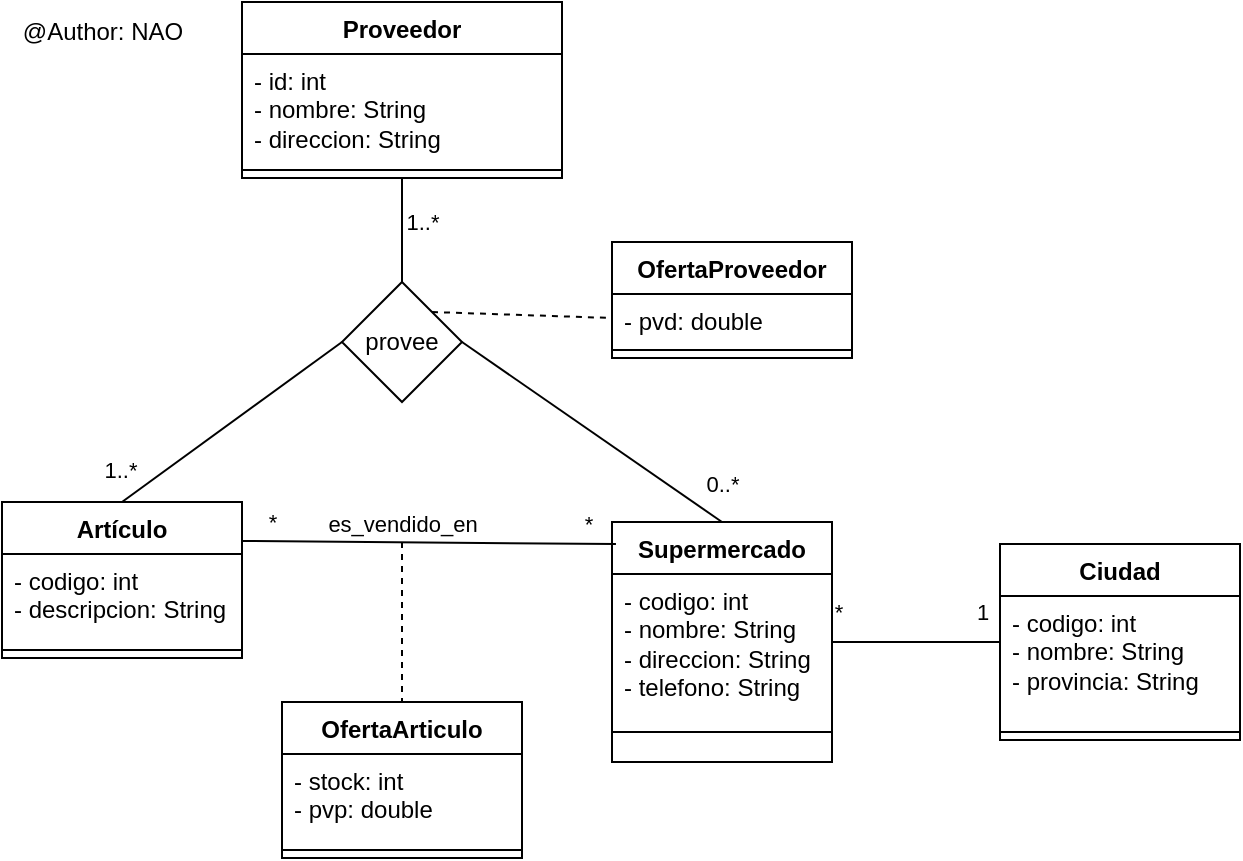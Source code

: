 <mxfile version="27.0.6">
  <diagram name="Página-1" id="sTvYPkkbEPrJm4EqZKvr">
    <mxGraphModel dx="648" dy="776" grid="1" gridSize="10" guides="1" tooltips="1" connect="1" arrows="1" fold="1" page="1" pageScale="1" pageWidth="827" pageHeight="1169" math="0" shadow="0">
      <root>
        <mxCell id="0" />
        <mxCell id="1" parent="0" />
        <mxCell id="MkUINMx3opitx7OpdYWy-1" value="Supermercado" style="swimlane;fontStyle=1;align=center;verticalAlign=top;childLayout=stackLayout;horizontal=1;startSize=26;horizontalStack=0;resizeParent=1;resizeParentMax=0;resizeLast=0;collapsible=1;marginBottom=0;whiteSpace=wrap;html=1;" parent="1" vertex="1">
          <mxGeometry x="485" y="370" width="110" height="120" as="geometry">
            <mxRectangle x="110" y="190" width="120" height="30" as="alternateBounds" />
          </mxGeometry>
        </mxCell>
        <mxCell id="MkUINMx3opitx7OpdYWy-2" value="- codigo: int&lt;div&gt;- nombre: String&lt;/div&gt;&lt;div&gt;- direccion: String&lt;/div&gt;&lt;div&gt;- telefono: String&lt;/div&gt;" style="text;strokeColor=none;fillColor=none;align=left;verticalAlign=top;spacingLeft=4;spacingRight=4;overflow=hidden;rotatable=0;points=[[0,0.5],[1,0.5]];portConstraint=eastwest;whiteSpace=wrap;html=1;" parent="MkUINMx3opitx7OpdYWy-1" vertex="1">
          <mxGeometry y="26" width="110" height="64" as="geometry" />
        </mxCell>
        <mxCell id="MkUINMx3opitx7OpdYWy-3" value="" style="line;strokeWidth=1;fillColor=none;align=left;verticalAlign=middle;spacingTop=-1;spacingLeft=3;spacingRight=3;rotatable=0;labelPosition=right;points=[];portConstraint=eastwest;strokeColor=inherit;" parent="MkUINMx3opitx7OpdYWy-1" vertex="1">
          <mxGeometry y="90" width="110" height="30" as="geometry" />
        </mxCell>
        <mxCell id="MkUINMx3opitx7OpdYWy-5" value="Ciudad" style="swimlane;fontStyle=1;align=center;verticalAlign=top;childLayout=stackLayout;horizontal=1;startSize=26;horizontalStack=0;resizeParent=1;resizeParentMax=0;resizeLast=0;collapsible=1;marginBottom=0;whiteSpace=wrap;html=1;" parent="1" vertex="1">
          <mxGeometry x="679" y="381" width="120" height="98" as="geometry">
            <mxRectangle x="400" y="190" width="80" height="30" as="alternateBounds" />
          </mxGeometry>
        </mxCell>
        <mxCell id="MkUINMx3opitx7OpdYWy-6" value="- codigo: int&lt;div&gt;- nombre: String&lt;/div&gt;&lt;div&gt;- provincia: String&lt;/div&gt;" style="text;strokeColor=none;fillColor=none;align=left;verticalAlign=top;spacingLeft=4;spacingRight=4;overflow=hidden;rotatable=0;points=[[0,0.5],[1,0.5]];portConstraint=eastwest;whiteSpace=wrap;html=1;" parent="MkUINMx3opitx7OpdYWy-5" vertex="1">
          <mxGeometry y="26" width="120" height="64" as="geometry" />
        </mxCell>
        <mxCell id="MkUINMx3opitx7OpdYWy-7" value="" style="line;strokeWidth=1;fillColor=none;align=left;verticalAlign=middle;spacingTop=-1;spacingLeft=3;spacingRight=3;rotatable=0;labelPosition=right;points=[];portConstraint=eastwest;strokeColor=inherit;" parent="MkUINMx3opitx7OpdYWy-5" vertex="1">
          <mxGeometry y="90" width="120" height="8" as="geometry" />
        </mxCell>
        <mxCell id="MkUINMx3opitx7OpdYWy-9" value="" style="endArrow=none;startArrow=none;endFill=1;startFill=0;html=1;rounded=0;exitX=1;exitY=0.5;exitDx=0;exitDy=0;entryX=0;entryY=0.5;entryDx=0;entryDy=0;" parent="1" source="MkUINMx3opitx7OpdYWy-1" target="MkUINMx3opitx7OpdYWy-5" edge="1">
          <mxGeometry width="160" relative="1" as="geometry">
            <mxPoint x="710" y="580" as="sourcePoint" />
            <mxPoint x="870" y="580" as="targetPoint" />
          </mxGeometry>
        </mxCell>
        <mxCell id="MkUINMx3opitx7OpdYWy-10" value="1" style="edgeLabel;html=1;align=center;verticalAlign=middle;resizable=0;points=[];" parent="MkUINMx3opitx7OpdYWy-9" vertex="1" connectable="0">
          <mxGeometry x="0.776" y="1" relative="1" as="geometry">
            <mxPoint y="-14" as="offset" />
          </mxGeometry>
        </mxCell>
        <mxCell id="MkUINMx3opitx7OpdYWy-12" value="*" style="edgeLabel;html=1;align=center;verticalAlign=middle;resizable=0;points=[];" parent="MkUINMx3opitx7OpdYWy-9" vertex="1" connectable="0">
          <mxGeometry x="-0.835" y="-2" relative="1" as="geometry">
            <mxPoint x="-4" y="-17" as="offset" />
          </mxGeometry>
        </mxCell>
        <mxCell id="MkUINMx3opitx7OpdYWy-14" value="@Author: NAO" style="text;html=1;align=center;verticalAlign=middle;resizable=0;points=[];autosize=1;strokeColor=none;fillColor=none;" parent="1" vertex="1">
          <mxGeometry x="180" y="110" width="100" height="30" as="geometry" />
        </mxCell>
        <mxCell id="MkUINMx3opitx7OpdYWy-15" value="Artículo" style="swimlane;fontStyle=1;align=center;verticalAlign=top;childLayout=stackLayout;horizontal=1;startSize=26;horizontalStack=0;resizeParent=1;resizeParentMax=0;resizeLast=0;collapsible=1;marginBottom=0;whiteSpace=wrap;html=1;" parent="1" vertex="1">
          <mxGeometry x="180" y="360" width="120" height="78" as="geometry" />
        </mxCell>
        <mxCell id="MkUINMx3opitx7OpdYWy-16" value="- codigo: int&lt;div&gt;- descripcion: String&lt;/div&gt;&lt;div&gt;&lt;br&gt;&lt;/div&gt;&lt;div&gt;&lt;br&gt;&lt;/div&gt;" style="text;strokeColor=none;fillColor=none;align=left;verticalAlign=top;spacingLeft=4;spacingRight=4;overflow=hidden;rotatable=0;points=[[0,0.5],[1,0.5]];portConstraint=eastwest;whiteSpace=wrap;html=1;" parent="MkUINMx3opitx7OpdYWy-15" vertex="1">
          <mxGeometry y="26" width="120" height="44" as="geometry" />
        </mxCell>
        <mxCell id="MkUINMx3opitx7OpdYWy-17" value="" style="line;strokeWidth=1;fillColor=none;align=left;verticalAlign=middle;spacingTop=-1;spacingLeft=3;spacingRight=3;rotatable=0;labelPosition=right;points=[];portConstraint=eastwest;strokeColor=inherit;" parent="MkUINMx3opitx7OpdYWy-15" vertex="1">
          <mxGeometry y="70" width="120" height="8" as="geometry" />
        </mxCell>
        <mxCell id="MkUINMx3opitx7OpdYWy-19" value="" style="endArrow=none;startArrow=none;endFill=1;startFill=0;html=1;rounded=0;exitX=1;exitY=0.25;exitDx=0;exitDy=0;entryX=0.018;entryY=0.092;entryDx=0;entryDy=0;entryPerimeter=0;" parent="1" source="MkUINMx3opitx7OpdYWy-15" target="MkUINMx3opitx7OpdYWy-1" edge="1">
          <mxGeometry width="160" relative="1" as="geometry">
            <mxPoint x="280" y="490" as="sourcePoint" />
            <mxPoint x="440" y="490" as="targetPoint" />
          </mxGeometry>
        </mxCell>
        <mxCell id="MkUINMx3opitx7OpdYWy-20" value="*" style="edgeLabel;html=1;align=center;verticalAlign=middle;resizable=0;points=[];" parent="MkUINMx3opitx7OpdYWy-19" vertex="1" connectable="0">
          <mxGeometry x="-0.771" y="-1" relative="1" as="geometry">
            <mxPoint x="-7" y="-11" as="offset" />
          </mxGeometry>
        </mxCell>
        <mxCell id="MkUINMx3opitx7OpdYWy-21" value="*" style="edgeLabel;html=1;align=center;verticalAlign=middle;resizable=0;points=[];" parent="MkUINMx3opitx7OpdYWy-19" vertex="1" connectable="0">
          <mxGeometry x="0.854" relative="1" as="geometry">
            <mxPoint x="-1" y="-10" as="offset" />
          </mxGeometry>
        </mxCell>
        <mxCell id="5O3_JsYrQN8YiUtN_mR6-11" value="es_vendido_en" style="edgeLabel;html=1;align=center;verticalAlign=middle;resizable=0;points=[];" vertex="1" connectable="0" parent="MkUINMx3opitx7OpdYWy-19">
          <mxGeometry x="0.176" y="2" relative="1" as="geometry">
            <mxPoint x="-30" y="-8" as="offset" />
          </mxGeometry>
        </mxCell>
        <mxCell id="MkUINMx3opitx7OpdYWy-23" value="OfertaArticulo" style="swimlane;fontStyle=1;align=center;verticalAlign=top;childLayout=stackLayout;horizontal=1;startSize=26;horizontalStack=0;resizeParent=1;resizeParentMax=0;resizeLast=0;collapsible=1;marginBottom=0;whiteSpace=wrap;html=1;" parent="1" vertex="1">
          <mxGeometry x="320" y="460" width="120" height="78" as="geometry" />
        </mxCell>
        <mxCell id="MkUINMx3opitx7OpdYWy-24" value="- stock: int&lt;div&gt;- pvp: double&lt;/div&gt;" style="text;strokeColor=none;fillColor=none;align=left;verticalAlign=top;spacingLeft=4;spacingRight=4;overflow=hidden;rotatable=0;points=[[0,0.5],[1,0.5]];portConstraint=eastwest;whiteSpace=wrap;html=1;" parent="MkUINMx3opitx7OpdYWy-23" vertex="1">
          <mxGeometry y="26" width="120" height="44" as="geometry" />
        </mxCell>
        <mxCell id="MkUINMx3opitx7OpdYWy-25" value="" style="line;strokeWidth=1;fillColor=none;align=left;verticalAlign=middle;spacingTop=-1;spacingLeft=3;spacingRight=3;rotatable=0;labelPosition=right;points=[];portConstraint=eastwest;strokeColor=inherit;" parent="MkUINMx3opitx7OpdYWy-23" vertex="1">
          <mxGeometry y="70" width="120" height="8" as="geometry" />
        </mxCell>
        <mxCell id="MkUINMx3opitx7OpdYWy-27" value="" style="endArrow=none;dashed=1;endFill=0;endSize=12;html=1;rounded=0;entryX=0.5;entryY=0;entryDx=0;entryDy=0;startFill=0;" parent="1" target="MkUINMx3opitx7OpdYWy-23" edge="1">
          <mxGeometry width="160" relative="1" as="geometry">
            <mxPoint x="380" y="380" as="sourcePoint" />
            <mxPoint x="440" y="490" as="targetPoint" />
          </mxGeometry>
        </mxCell>
        <mxCell id="5O3_JsYrQN8YiUtN_mR6-1" value="Proveedor" style="swimlane;fontStyle=1;align=center;verticalAlign=top;childLayout=stackLayout;horizontal=1;startSize=26;horizontalStack=0;resizeParent=1;resizeParentMax=0;resizeLast=0;collapsible=1;marginBottom=0;whiteSpace=wrap;html=1;" vertex="1" parent="1">
          <mxGeometry x="300" y="110" width="160" height="88" as="geometry" />
        </mxCell>
        <mxCell id="5O3_JsYrQN8YiUtN_mR6-2" value="- id: int&lt;div&gt;- nombre: String&lt;/div&gt;&lt;div&gt;- direccion: String&lt;/div&gt;" style="text;strokeColor=none;fillColor=none;align=left;verticalAlign=top;spacingLeft=4;spacingRight=4;overflow=hidden;rotatable=0;points=[[0,0.5],[1,0.5]];portConstraint=eastwest;whiteSpace=wrap;html=1;" vertex="1" parent="5O3_JsYrQN8YiUtN_mR6-1">
          <mxGeometry y="26" width="160" height="54" as="geometry" />
        </mxCell>
        <mxCell id="5O3_JsYrQN8YiUtN_mR6-3" value="" style="line;strokeWidth=1;fillColor=none;align=left;verticalAlign=middle;spacingTop=-1;spacingLeft=3;spacingRight=3;rotatable=0;labelPosition=right;points=[];portConstraint=eastwest;strokeColor=inherit;" vertex="1" parent="5O3_JsYrQN8YiUtN_mR6-1">
          <mxGeometry y="80" width="160" height="8" as="geometry" />
        </mxCell>
        <mxCell id="5O3_JsYrQN8YiUtN_mR6-7" style="edgeStyle=orthogonalEdgeStyle;rounded=0;orthogonalLoop=1;jettySize=auto;html=1;exitX=0.5;exitY=0;exitDx=0;exitDy=0;entryX=0.5;entryY=1;entryDx=0;entryDy=0;endArrow=none;startFill=0;" edge="1" parent="1" source="5O3_JsYrQN8YiUtN_mR6-5" target="5O3_JsYrQN8YiUtN_mR6-1">
          <mxGeometry relative="1" as="geometry" />
        </mxCell>
        <mxCell id="5O3_JsYrQN8YiUtN_mR6-13" value="1..*" style="edgeLabel;html=1;align=center;verticalAlign=middle;resizable=0;points=[];" vertex="1" connectable="0" parent="5O3_JsYrQN8YiUtN_mR6-7">
          <mxGeometry x="-0.077" y="-1" relative="1" as="geometry">
            <mxPoint x="9" y="-6" as="offset" />
          </mxGeometry>
        </mxCell>
        <mxCell id="5O3_JsYrQN8YiUtN_mR6-8" style="edgeStyle=none;rounded=0;orthogonalLoop=1;jettySize=auto;html=1;exitX=1;exitY=0.5;exitDx=0;exitDy=0;entryX=0.5;entryY=0;entryDx=0;entryDy=0;endArrow=none;startFill=0;" edge="1" parent="1" source="5O3_JsYrQN8YiUtN_mR6-5" target="MkUINMx3opitx7OpdYWy-1">
          <mxGeometry relative="1" as="geometry" />
        </mxCell>
        <mxCell id="5O3_JsYrQN8YiUtN_mR6-12" value="0..*" style="edgeLabel;html=1;align=center;verticalAlign=middle;resizable=0;points=[];" vertex="1" connectable="0" parent="5O3_JsYrQN8YiUtN_mR6-8">
          <mxGeometry x="0.382" relative="1" as="geometry">
            <mxPoint x="40" y="8" as="offset" />
          </mxGeometry>
        </mxCell>
        <mxCell id="5O3_JsYrQN8YiUtN_mR6-9" style="edgeStyle=none;rounded=0;orthogonalLoop=1;jettySize=auto;html=1;exitX=0;exitY=0.5;exitDx=0;exitDy=0;entryX=0.5;entryY=0;entryDx=0;entryDy=0;endArrow=none;startFill=0;" edge="1" parent="1" source="5O3_JsYrQN8YiUtN_mR6-5" target="MkUINMx3opitx7OpdYWy-15">
          <mxGeometry relative="1" as="geometry" />
        </mxCell>
        <mxCell id="5O3_JsYrQN8YiUtN_mR6-10" value="1&lt;span style=&quot;background-color: light-dark(#ffffff, var(--ge-dark-color, #121212)); color: light-dark(rgb(0, 0, 0), rgb(255, 255, 255));&quot;&gt;..*&lt;/span&gt;" style="edgeLabel;html=1;align=center;verticalAlign=middle;resizable=0;points=[];" vertex="1" connectable="0" parent="5O3_JsYrQN8YiUtN_mR6-9">
          <mxGeometry x="0.655" y="-3" relative="1" as="geometry">
            <mxPoint x="-19" as="offset" />
          </mxGeometry>
        </mxCell>
        <mxCell id="5O3_JsYrQN8YiUtN_mR6-5" value="provee" style="rhombus;whiteSpace=wrap;html=1;" vertex="1" parent="1">
          <mxGeometry x="350" y="250" width="60" height="60" as="geometry" />
        </mxCell>
        <mxCell id="5O3_JsYrQN8YiUtN_mR6-19" value="OfertaProveedor" style="swimlane;fontStyle=1;align=center;verticalAlign=top;childLayout=stackLayout;horizontal=1;startSize=26;horizontalStack=0;resizeParent=1;resizeParentMax=0;resizeLast=0;collapsible=1;marginBottom=0;whiteSpace=wrap;html=1;" vertex="1" parent="1">
          <mxGeometry x="485" y="230" width="120" height="58" as="geometry" />
        </mxCell>
        <mxCell id="5O3_JsYrQN8YiUtN_mR6-20" value="&lt;div&gt;- pvd: double&lt;/div&gt;" style="text;strokeColor=none;fillColor=none;align=left;verticalAlign=top;spacingLeft=4;spacingRight=4;overflow=hidden;rotatable=0;points=[[0,0.5],[1,0.5]];portConstraint=eastwest;whiteSpace=wrap;html=1;" vertex="1" parent="5O3_JsYrQN8YiUtN_mR6-19">
          <mxGeometry y="26" width="120" height="24" as="geometry" />
        </mxCell>
        <mxCell id="5O3_JsYrQN8YiUtN_mR6-21" value="" style="line;strokeWidth=1;fillColor=none;align=left;verticalAlign=middle;spacingTop=-1;spacingLeft=3;spacingRight=3;rotatable=0;labelPosition=right;points=[];portConstraint=eastwest;strokeColor=inherit;" vertex="1" parent="5O3_JsYrQN8YiUtN_mR6-19">
          <mxGeometry y="50" width="120" height="8" as="geometry" />
        </mxCell>
        <mxCell id="5O3_JsYrQN8YiUtN_mR6-22" value="" style="endArrow=none;dashed=1;endFill=0;endSize=12;html=1;rounded=0;entryX=0;entryY=0.5;entryDx=0;entryDy=0;startFill=0;exitX=1;exitY=0;exitDx=0;exitDy=0;" edge="1" parent="1" target="5O3_JsYrQN8YiUtN_mR6-20" source="5O3_JsYrQN8YiUtN_mR6-5">
          <mxGeometry width="160" relative="1" as="geometry">
            <mxPoint x="560" y="130" as="sourcePoint" />
            <mxPoint x="620" y="240" as="targetPoint" />
          </mxGeometry>
        </mxCell>
      </root>
    </mxGraphModel>
  </diagram>
</mxfile>
